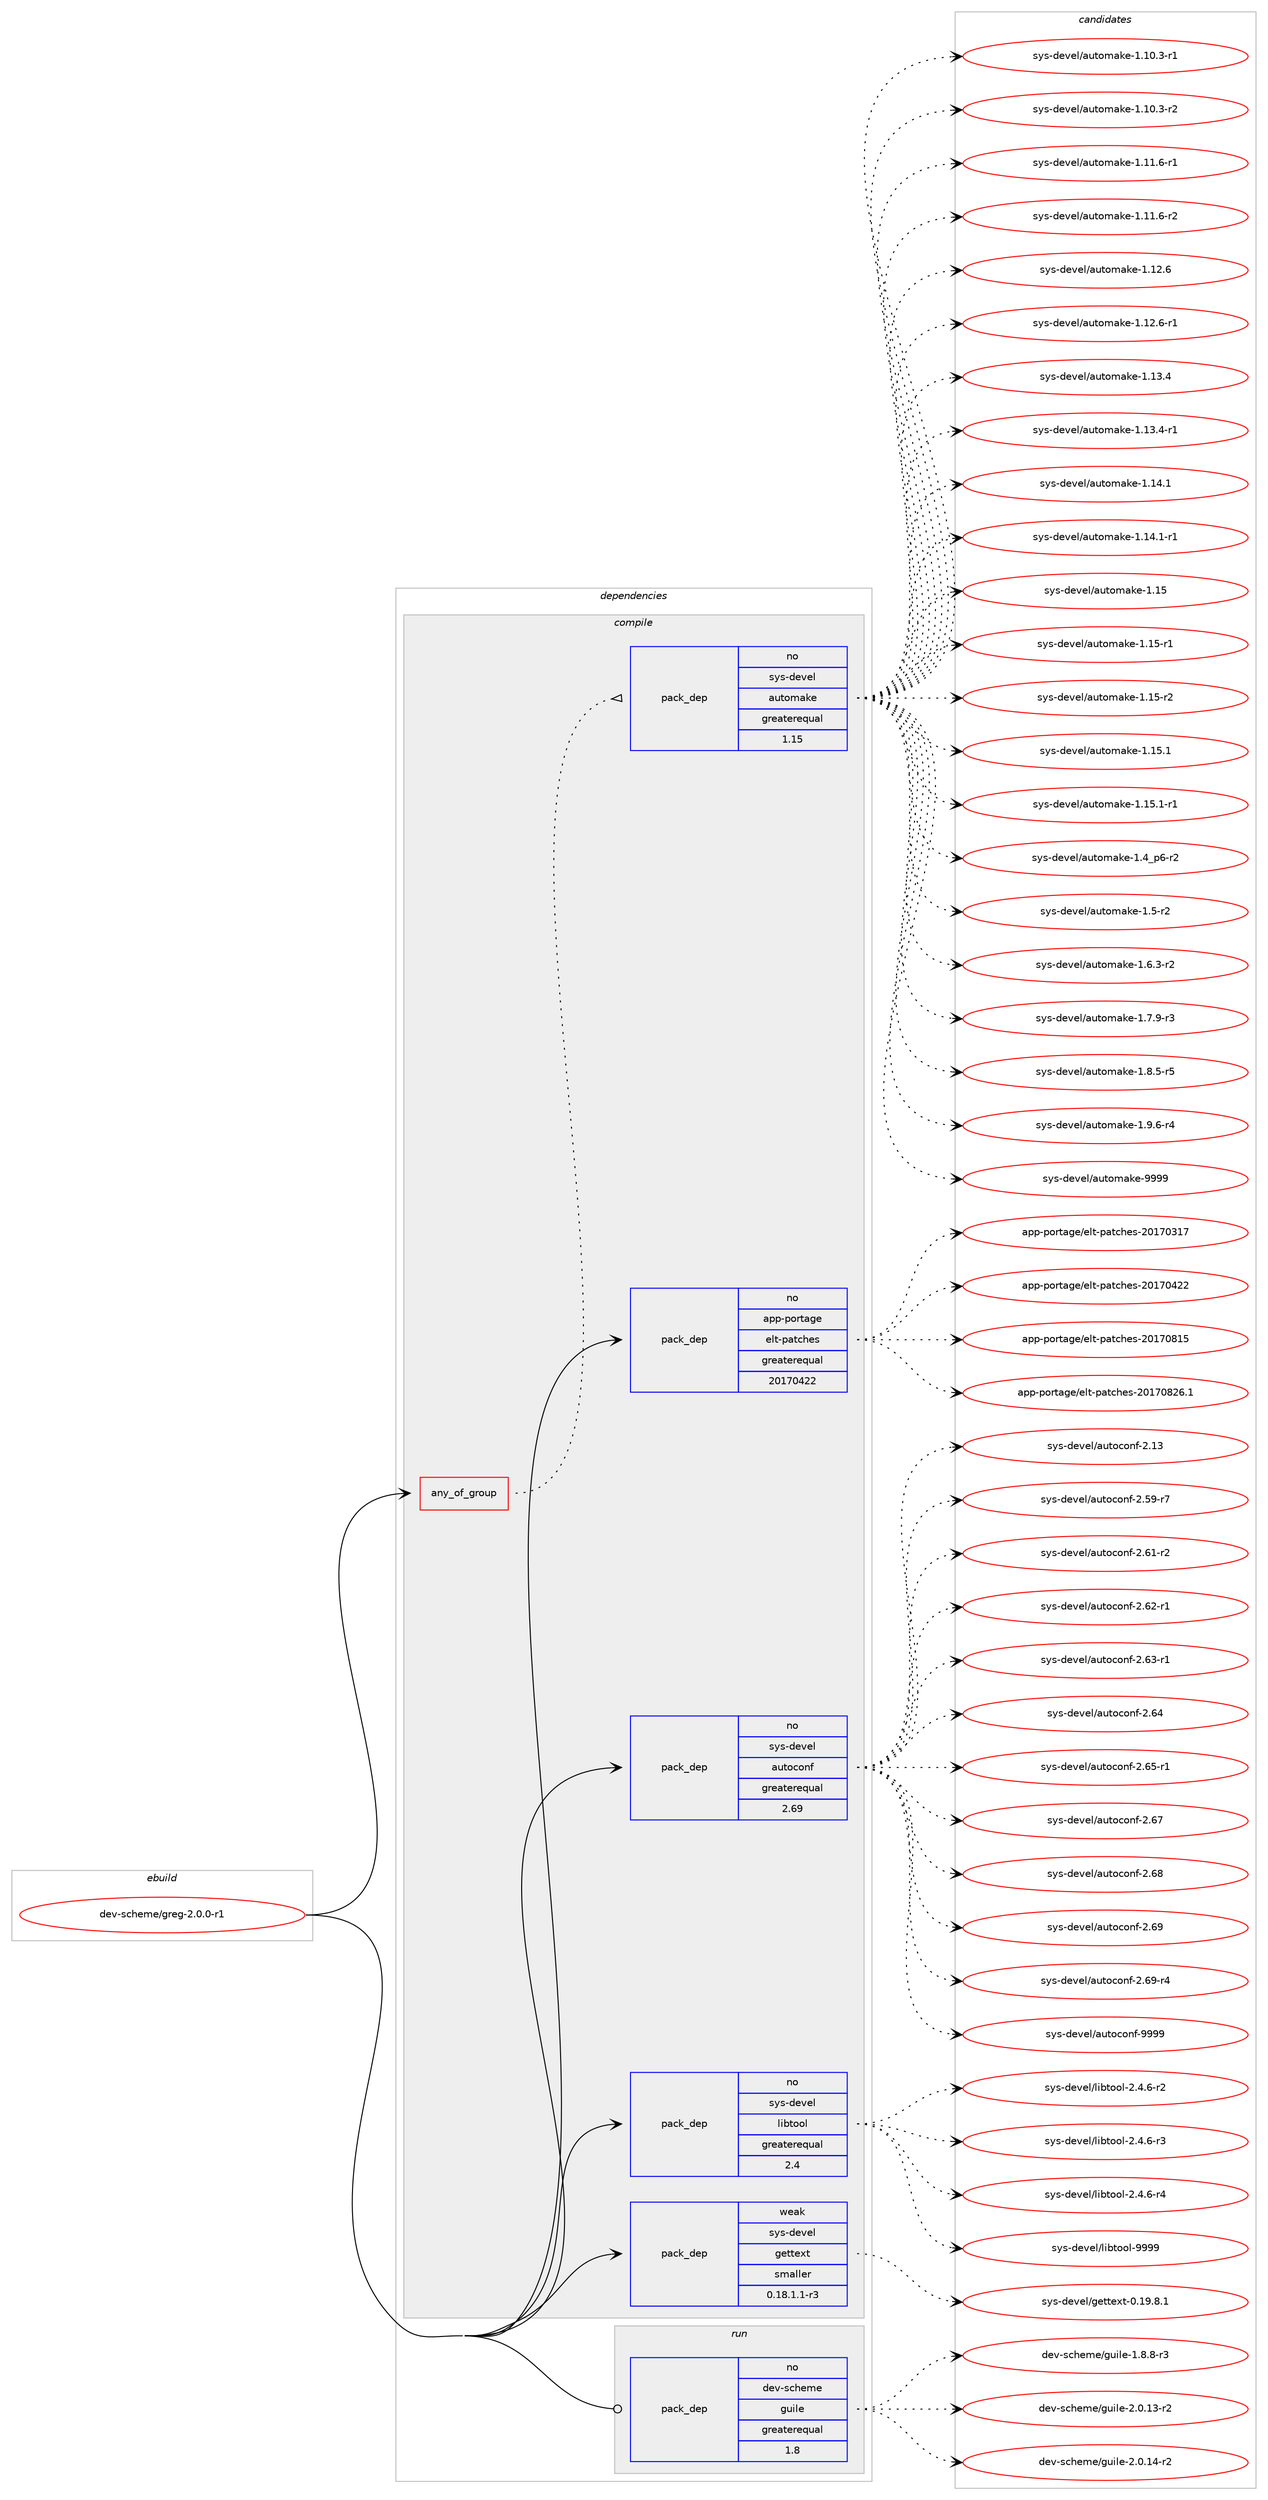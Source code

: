 digraph prolog {

# *************
# Graph options
# *************

newrank=true;
concentrate=true;
compound=true;
graph [rankdir=LR,fontname=Helvetica,fontsize=10,ranksep=1.5];#, ranksep=2.5, nodesep=0.2];
edge  [arrowhead=vee];
node  [fontname=Helvetica,fontsize=10];

# **********
# The ebuild
# **********

subgraph cluster_leftcol {
color=gray;
rank=same;
label=<<i>ebuild</i>>;
id [label="dev-scheme/greg-2.0.0-r1", color=red, width=4, href="../dev-scheme/greg-2.0.0-r1.svg"];
}

# ****************
# The dependencies
# ****************

subgraph cluster_midcol {
color=gray;
label=<<i>dependencies</i>>;
subgraph cluster_compile {
fillcolor="#eeeeee";
style=filled;
label=<<i>compile</i>>;
subgraph any4090 {
dependency278847 [label=<<TABLE BORDER="0" CELLBORDER="1" CELLSPACING="0" CELLPADDING="4"><TR><TD CELLPADDING="10">any_of_group</TD></TR></TABLE>>, shape=none, color=red];subgraph pack197674 {
dependency278848 [label=<<TABLE BORDER="0" CELLBORDER="1" CELLSPACING="0" CELLPADDING="4" WIDTH="220"><TR><TD ROWSPAN="6" CELLPADDING="30">pack_dep</TD></TR><TR><TD WIDTH="110">no</TD></TR><TR><TD>sys-devel</TD></TR><TR><TD>automake</TD></TR><TR><TD>greaterequal</TD></TR><TR><TD>1.15</TD></TR></TABLE>>, shape=none, color=blue];
}
dependency278847:e -> dependency278848:w [weight=20,style="dotted",arrowhead="oinv"];
}
id:e -> dependency278847:w [weight=20,style="solid",arrowhead="vee"];
subgraph pack197675 {
dependency278849 [label=<<TABLE BORDER="0" CELLBORDER="1" CELLSPACING="0" CELLPADDING="4" WIDTH="220"><TR><TD ROWSPAN="6" CELLPADDING="30">pack_dep</TD></TR><TR><TD WIDTH="110">no</TD></TR><TR><TD>app-portage</TD></TR><TR><TD>elt-patches</TD></TR><TR><TD>greaterequal</TD></TR><TR><TD>20170422</TD></TR></TABLE>>, shape=none, color=blue];
}
id:e -> dependency278849:w [weight=20,style="solid",arrowhead="vee"];
subgraph pack197676 {
dependency278850 [label=<<TABLE BORDER="0" CELLBORDER="1" CELLSPACING="0" CELLPADDING="4" WIDTH="220"><TR><TD ROWSPAN="6" CELLPADDING="30">pack_dep</TD></TR><TR><TD WIDTH="110">no</TD></TR><TR><TD>sys-devel</TD></TR><TR><TD>autoconf</TD></TR><TR><TD>greaterequal</TD></TR><TR><TD>2.69</TD></TR></TABLE>>, shape=none, color=blue];
}
id:e -> dependency278850:w [weight=20,style="solid",arrowhead="vee"];
subgraph pack197677 {
dependency278851 [label=<<TABLE BORDER="0" CELLBORDER="1" CELLSPACING="0" CELLPADDING="4" WIDTH="220"><TR><TD ROWSPAN="6" CELLPADDING="30">pack_dep</TD></TR><TR><TD WIDTH="110">no</TD></TR><TR><TD>sys-devel</TD></TR><TR><TD>libtool</TD></TR><TR><TD>greaterequal</TD></TR><TR><TD>2.4</TD></TR></TABLE>>, shape=none, color=blue];
}
id:e -> dependency278851:w [weight=20,style="solid",arrowhead="vee"];
subgraph pack197678 {
dependency278852 [label=<<TABLE BORDER="0" CELLBORDER="1" CELLSPACING="0" CELLPADDING="4" WIDTH="220"><TR><TD ROWSPAN="6" CELLPADDING="30">pack_dep</TD></TR><TR><TD WIDTH="110">weak</TD></TR><TR><TD>sys-devel</TD></TR><TR><TD>gettext</TD></TR><TR><TD>smaller</TD></TR><TR><TD>0.18.1.1-r3</TD></TR></TABLE>>, shape=none, color=blue];
}
id:e -> dependency278852:w [weight=20,style="solid",arrowhead="vee"];
}
subgraph cluster_compileandrun {
fillcolor="#eeeeee";
style=filled;
label=<<i>compile and run</i>>;
}
subgraph cluster_run {
fillcolor="#eeeeee";
style=filled;
label=<<i>run</i>>;
subgraph pack197679 {
dependency278853 [label=<<TABLE BORDER="0" CELLBORDER="1" CELLSPACING="0" CELLPADDING="4" WIDTH="220"><TR><TD ROWSPAN="6" CELLPADDING="30">pack_dep</TD></TR><TR><TD WIDTH="110">no</TD></TR><TR><TD>dev-scheme</TD></TR><TR><TD>guile</TD></TR><TR><TD>greaterequal</TD></TR><TR><TD>1.8</TD></TR></TABLE>>, shape=none, color=blue];
}
id:e -> dependency278853:w [weight=20,style="solid",arrowhead="odot"];
}
}

# **************
# The candidates
# **************

subgraph cluster_choices {
rank=same;
color=gray;
label=<<i>candidates</i>>;

subgraph choice197674 {
color=black;
nodesep=1;
choice11512111545100101118101108479711711611110997107101454946494846514511449 [label="sys-devel/automake-1.10.3-r1", color=red, width=4,href="../sys-devel/automake-1.10.3-r1.svg"];
choice11512111545100101118101108479711711611110997107101454946494846514511450 [label="sys-devel/automake-1.10.3-r2", color=red, width=4,href="../sys-devel/automake-1.10.3-r2.svg"];
choice11512111545100101118101108479711711611110997107101454946494946544511449 [label="sys-devel/automake-1.11.6-r1", color=red, width=4,href="../sys-devel/automake-1.11.6-r1.svg"];
choice11512111545100101118101108479711711611110997107101454946494946544511450 [label="sys-devel/automake-1.11.6-r2", color=red, width=4,href="../sys-devel/automake-1.11.6-r2.svg"];
choice1151211154510010111810110847971171161111099710710145494649504654 [label="sys-devel/automake-1.12.6", color=red, width=4,href="../sys-devel/automake-1.12.6.svg"];
choice11512111545100101118101108479711711611110997107101454946495046544511449 [label="sys-devel/automake-1.12.6-r1", color=red, width=4,href="../sys-devel/automake-1.12.6-r1.svg"];
choice1151211154510010111810110847971171161111099710710145494649514652 [label="sys-devel/automake-1.13.4", color=red, width=4,href="../sys-devel/automake-1.13.4.svg"];
choice11512111545100101118101108479711711611110997107101454946495146524511449 [label="sys-devel/automake-1.13.4-r1", color=red, width=4,href="../sys-devel/automake-1.13.4-r1.svg"];
choice1151211154510010111810110847971171161111099710710145494649524649 [label="sys-devel/automake-1.14.1", color=red, width=4,href="../sys-devel/automake-1.14.1.svg"];
choice11512111545100101118101108479711711611110997107101454946495246494511449 [label="sys-devel/automake-1.14.1-r1", color=red, width=4,href="../sys-devel/automake-1.14.1-r1.svg"];
choice115121115451001011181011084797117116111109971071014549464953 [label="sys-devel/automake-1.15", color=red, width=4,href="../sys-devel/automake-1.15.svg"];
choice1151211154510010111810110847971171161111099710710145494649534511449 [label="sys-devel/automake-1.15-r1", color=red, width=4,href="../sys-devel/automake-1.15-r1.svg"];
choice1151211154510010111810110847971171161111099710710145494649534511450 [label="sys-devel/automake-1.15-r2", color=red, width=4,href="../sys-devel/automake-1.15-r2.svg"];
choice1151211154510010111810110847971171161111099710710145494649534649 [label="sys-devel/automake-1.15.1", color=red, width=4,href="../sys-devel/automake-1.15.1.svg"];
choice11512111545100101118101108479711711611110997107101454946495346494511449 [label="sys-devel/automake-1.15.1-r1", color=red, width=4,href="../sys-devel/automake-1.15.1-r1.svg"];
choice115121115451001011181011084797117116111109971071014549465295112544511450 [label="sys-devel/automake-1.4_p6-r2", color=red, width=4,href="../sys-devel/automake-1.4_p6-r2.svg"];
choice11512111545100101118101108479711711611110997107101454946534511450 [label="sys-devel/automake-1.5-r2", color=red, width=4,href="../sys-devel/automake-1.5-r2.svg"];
choice115121115451001011181011084797117116111109971071014549465446514511450 [label="sys-devel/automake-1.6.3-r2", color=red, width=4,href="../sys-devel/automake-1.6.3-r2.svg"];
choice115121115451001011181011084797117116111109971071014549465546574511451 [label="sys-devel/automake-1.7.9-r3", color=red, width=4,href="../sys-devel/automake-1.7.9-r3.svg"];
choice115121115451001011181011084797117116111109971071014549465646534511453 [label="sys-devel/automake-1.8.5-r5", color=red, width=4,href="../sys-devel/automake-1.8.5-r5.svg"];
choice115121115451001011181011084797117116111109971071014549465746544511452 [label="sys-devel/automake-1.9.6-r4", color=red, width=4,href="../sys-devel/automake-1.9.6-r4.svg"];
choice115121115451001011181011084797117116111109971071014557575757 [label="sys-devel/automake-9999", color=red, width=4,href="../sys-devel/automake-9999.svg"];
dependency278848:e -> choice11512111545100101118101108479711711611110997107101454946494846514511449:w [style=dotted,weight="100"];
dependency278848:e -> choice11512111545100101118101108479711711611110997107101454946494846514511450:w [style=dotted,weight="100"];
dependency278848:e -> choice11512111545100101118101108479711711611110997107101454946494946544511449:w [style=dotted,weight="100"];
dependency278848:e -> choice11512111545100101118101108479711711611110997107101454946494946544511450:w [style=dotted,weight="100"];
dependency278848:e -> choice1151211154510010111810110847971171161111099710710145494649504654:w [style=dotted,weight="100"];
dependency278848:e -> choice11512111545100101118101108479711711611110997107101454946495046544511449:w [style=dotted,weight="100"];
dependency278848:e -> choice1151211154510010111810110847971171161111099710710145494649514652:w [style=dotted,weight="100"];
dependency278848:e -> choice11512111545100101118101108479711711611110997107101454946495146524511449:w [style=dotted,weight="100"];
dependency278848:e -> choice1151211154510010111810110847971171161111099710710145494649524649:w [style=dotted,weight="100"];
dependency278848:e -> choice11512111545100101118101108479711711611110997107101454946495246494511449:w [style=dotted,weight="100"];
dependency278848:e -> choice115121115451001011181011084797117116111109971071014549464953:w [style=dotted,weight="100"];
dependency278848:e -> choice1151211154510010111810110847971171161111099710710145494649534511449:w [style=dotted,weight="100"];
dependency278848:e -> choice1151211154510010111810110847971171161111099710710145494649534511450:w [style=dotted,weight="100"];
dependency278848:e -> choice1151211154510010111810110847971171161111099710710145494649534649:w [style=dotted,weight="100"];
dependency278848:e -> choice11512111545100101118101108479711711611110997107101454946495346494511449:w [style=dotted,weight="100"];
dependency278848:e -> choice115121115451001011181011084797117116111109971071014549465295112544511450:w [style=dotted,weight="100"];
dependency278848:e -> choice11512111545100101118101108479711711611110997107101454946534511450:w [style=dotted,weight="100"];
dependency278848:e -> choice115121115451001011181011084797117116111109971071014549465446514511450:w [style=dotted,weight="100"];
dependency278848:e -> choice115121115451001011181011084797117116111109971071014549465546574511451:w [style=dotted,weight="100"];
dependency278848:e -> choice115121115451001011181011084797117116111109971071014549465646534511453:w [style=dotted,weight="100"];
dependency278848:e -> choice115121115451001011181011084797117116111109971071014549465746544511452:w [style=dotted,weight="100"];
dependency278848:e -> choice115121115451001011181011084797117116111109971071014557575757:w [style=dotted,weight="100"];
}
subgraph choice197675 {
color=black;
nodesep=1;
choice97112112451121111141169710310147101108116451129711699104101115455048495548514955 [label="app-portage/elt-patches-20170317", color=red, width=4,href="../app-portage/elt-patches-20170317.svg"];
choice97112112451121111141169710310147101108116451129711699104101115455048495548525050 [label="app-portage/elt-patches-20170422", color=red, width=4,href="../app-portage/elt-patches-20170422.svg"];
choice97112112451121111141169710310147101108116451129711699104101115455048495548564953 [label="app-portage/elt-patches-20170815", color=red, width=4,href="../app-portage/elt-patches-20170815.svg"];
choice971121124511211111411697103101471011081164511297116991041011154550484955485650544649 [label="app-portage/elt-patches-20170826.1", color=red, width=4,href="../app-portage/elt-patches-20170826.1.svg"];
dependency278849:e -> choice97112112451121111141169710310147101108116451129711699104101115455048495548514955:w [style=dotted,weight="100"];
dependency278849:e -> choice97112112451121111141169710310147101108116451129711699104101115455048495548525050:w [style=dotted,weight="100"];
dependency278849:e -> choice97112112451121111141169710310147101108116451129711699104101115455048495548564953:w [style=dotted,weight="100"];
dependency278849:e -> choice971121124511211111411697103101471011081164511297116991041011154550484955485650544649:w [style=dotted,weight="100"];
}
subgraph choice197676 {
color=black;
nodesep=1;
choice115121115451001011181011084797117116111991111101024550464951 [label="sys-devel/autoconf-2.13", color=red, width=4,href="../sys-devel/autoconf-2.13.svg"];
choice1151211154510010111810110847971171161119911111010245504653574511455 [label="sys-devel/autoconf-2.59-r7", color=red, width=4,href="../sys-devel/autoconf-2.59-r7.svg"];
choice1151211154510010111810110847971171161119911111010245504654494511450 [label="sys-devel/autoconf-2.61-r2", color=red, width=4,href="../sys-devel/autoconf-2.61-r2.svg"];
choice1151211154510010111810110847971171161119911111010245504654504511449 [label="sys-devel/autoconf-2.62-r1", color=red, width=4,href="../sys-devel/autoconf-2.62-r1.svg"];
choice1151211154510010111810110847971171161119911111010245504654514511449 [label="sys-devel/autoconf-2.63-r1", color=red, width=4,href="../sys-devel/autoconf-2.63-r1.svg"];
choice115121115451001011181011084797117116111991111101024550465452 [label="sys-devel/autoconf-2.64", color=red, width=4,href="../sys-devel/autoconf-2.64.svg"];
choice1151211154510010111810110847971171161119911111010245504654534511449 [label="sys-devel/autoconf-2.65-r1", color=red, width=4,href="../sys-devel/autoconf-2.65-r1.svg"];
choice115121115451001011181011084797117116111991111101024550465455 [label="sys-devel/autoconf-2.67", color=red, width=4,href="../sys-devel/autoconf-2.67.svg"];
choice115121115451001011181011084797117116111991111101024550465456 [label="sys-devel/autoconf-2.68", color=red, width=4,href="../sys-devel/autoconf-2.68.svg"];
choice115121115451001011181011084797117116111991111101024550465457 [label="sys-devel/autoconf-2.69", color=red, width=4,href="../sys-devel/autoconf-2.69.svg"];
choice1151211154510010111810110847971171161119911111010245504654574511452 [label="sys-devel/autoconf-2.69-r4", color=red, width=4,href="../sys-devel/autoconf-2.69-r4.svg"];
choice115121115451001011181011084797117116111991111101024557575757 [label="sys-devel/autoconf-9999", color=red, width=4,href="../sys-devel/autoconf-9999.svg"];
dependency278850:e -> choice115121115451001011181011084797117116111991111101024550464951:w [style=dotted,weight="100"];
dependency278850:e -> choice1151211154510010111810110847971171161119911111010245504653574511455:w [style=dotted,weight="100"];
dependency278850:e -> choice1151211154510010111810110847971171161119911111010245504654494511450:w [style=dotted,weight="100"];
dependency278850:e -> choice1151211154510010111810110847971171161119911111010245504654504511449:w [style=dotted,weight="100"];
dependency278850:e -> choice1151211154510010111810110847971171161119911111010245504654514511449:w [style=dotted,weight="100"];
dependency278850:e -> choice115121115451001011181011084797117116111991111101024550465452:w [style=dotted,weight="100"];
dependency278850:e -> choice1151211154510010111810110847971171161119911111010245504654534511449:w [style=dotted,weight="100"];
dependency278850:e -> choice115121115451001011181011084797117116111991111101024550465455:w [style=dotted,weight="100"];
dependency278850:e -> choice115121115451001011181011084797117116111991111101024550465456:w [style=dotted,weight="100"];
dependency278850:e -> choice115121115451001011181011084797117116111991111101024550465457:w [style=dotted,weight="100"];
dependency278850:e -> choice1151211154510010111810110847971171161119911111010245504654574511452:w [style=dotted,weight="100"];
dependency278850:e -> choice115121115451001011181011084797117116111991111101024557575757:w [style=dotted,weight="100"];
}
subgraph choice197677 {
color=black;
nodesep=1;
choice1151211154510010111810110847108105981161111111084550465246544511450 [label="sys-devel/libtool-2.4.6-r2", color=red, width=4,href="../sys-devel/libtool-2.4.6-r2.svg"];
choice1151211154510010111810110847108105981161111111084550465246544511451 [label="sys-devel/libtool-2.4.6-r3", color=red, width=4,href="../sys-devel/libtool-2.4.6-r3.svg"];
choice1151211154510010111810110847108105981161111111084550465246544511452 [label="sys-devel/libtool-2.4.6-r4", color=red, width=4,href="../sys-devel/libtool-2.4.6-r4.svg"];
choice1151211154510010111810110847108105981161111111084557575757 [label="sys-devel/libtool-9999", color=red, width=4,href="../sys-devel/libtool-9999.svg"];
dependency278851:e -> choice1151211154510010111810110847108105981161111111084550465246544511450:w [style=dotted,weight="100"];
dependency278851:e -> choice1151211154510010111810110847108105981161111111084550465246544511451:w [style=dotted,weight="100"];
dependency278851:e -> choice1151211154510010111810110847108105981161111111084550465246544511452:w [style=dotted,weight="100"];
dependency278851:e -> choice1151211154510010111810110847108105981161111111084557575757:w [style=dotted,weight="100"];
}
subgraph choice197678 {
color=black;
nodesep=1;
choice1151211154510010111810110847103101116116101120116454846495746564649 [label="sys-devel/gettext-0.19.8.1", color=red, width=4,href="../sys-devel/gettext-0.19.8.1.svg"];
dependency278852:e -> choice1151211154510010111810110847103101116116101120116454846495746564649:w [style=dotted,weight="100"];
}
subgraph choice197679 {
color=black;
nodesep=1;
choice1001011184511599104101109101471031171051081014549465646564511451 [label="dev-scheme/guile-1.8.8-r3", color=red, width=4,href="../dev-scheme/guile-1.8.8-r3.svg"];
choice100101118451159910410110910147103117105108101455046484649514511450 [label="dev-scheme/guile-2.0.13-r2", color=red, width=4,href="../dev-scheme/guile-2.0.13-r2.svg"];
choice100101118451159910410110910147103117105108101455046484649524511450 [label="dev-scheme/guile-2.0.14-r2", color=red, width=4,href="../dev-scheme/guile-2.0.14-r2.svg"];
dependency278853:e -> choice1001011184511599104101109101471031171051081014549465646564511451:w [style=dotted,weight="100"];
dependency278853:e -> choice100101118451159910410110910147103117105108101455046484649514511450:w [style=dotted,weight="100"];
dependency278853:e -> choice100101118451159910410110910147103117105108101455046484649524511450:w [style=dotted,weight="100"];
}
}

}
